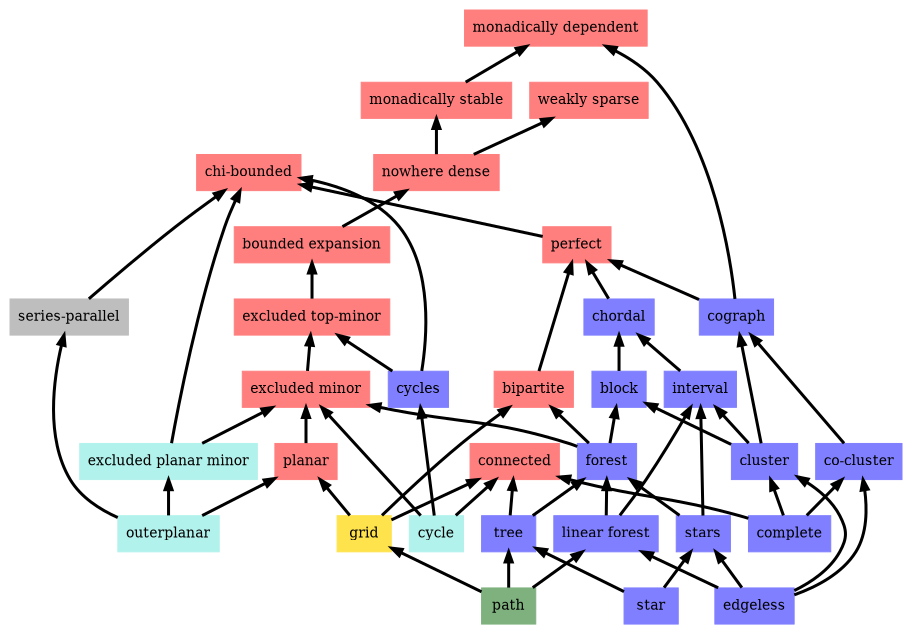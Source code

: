 digraph graph_property_inclusions_lfYXuK {
	node [color=lightblue2 style=filled]
	margin=0.04 size="6,6"
	rankdir = BT
	"n_Qme7wD" [label="weakly sparse" URL="/parameters/html/Qme7wD" color="#ff7f7f" shape=box]
	"n_JngPPm" [label="forest" URL="/parameters/html/JngPPm" color="#7f7fff" shape=box]
	"n_2iJr52" [label="cycles" URL="/parameters/html/2iJr52" color="#7f7fff" shape=box]
	"n_LsiBbX" [label="edgeless" URL="/parameters/html/LsiBbX" color="#7f7fff" shape=box]
	"n_RmssrZ" [label="perfect" URL="/parameters/html/RmssrZ" color="#ff7f7f" shape=box]
	"n_EhdXNA" [label="complete" URL="/parameters/html/EhdXNA" color="#7f7fff" shape=box]
	"n_5xOuoQ" [label="excluded minor" URL="/parameters/html/5xOuoQ" color="#ff7f7f" shape=box]
	"n_p5skoj" [label="interval" URL="/parameters/html/p5skoj" color="#7f7fff" shape=box]
	"n_WAU7vf" [label="cluster" URL="/parameters/html/WAU7vf" color="#7f7fff" shape=box]
	"n_dN1D3C" [label="monadically dependent" URL="/parameters/html/dN1D3C" color="#ff7f7f" shape=box]
	"n_KlMP0i" [label="connected" URL="/parameters/html/KlMP0i" color="#ff7f7f" shape=box]
	"n_CortlU" [label="star" URL="/parameters/html/CortlU" color="#7f7fff" shape=box]
	"n_Jb1we5" [label="chi-bounded" URL="/parameters/html/Jb1we5" color="#ff7f7f" shape=box]
	"n_0oCyaG" [label="outerplanar" URL="/parameters/html/0oCyaG" color="#b2f2ec" shape=box]
	"n_9Qd0Mx" [label="cograph" URL="/parameters/html/9Qd0Mx" color="#7f7fff" shape=box]
	"n_skQuFN" [label="linear forest" URL="/parameters/html/skQuFN" color="#7f7fff" shape=box]
	"n_eW1Gic" [label="series-parallel" URL="/parameters/html/eW1Gic" color="#bebebe" shape=box]
	"n_rJyICu" [label="tree" URL="/parameters/html/rJyICu" color="#7f7fff" shape=box]
	"n_Gt22Ik" [label="excluded planar minor" URL="/parameters/html/Gt22Ik" color="#b2f2ec" shape=box]
	"n_lfYXuK" [label="grid" URL="/parameters/html/lfYXuK" color="#ffe34c" shape=box]
	"n_cLHJkW" [label="bipartite" URL="/parameters/html/cLHJkW" color="#ff7f7f" shape=box]
	"n_jHXy6Y" [label="monadically stable" URL="/parameters/html/jHXy6Y" color="#ff7f7f" shape=box]
	"n_DhGqJM" [label="nowhere dense" URL="/parameters/html/DhGqJM" color="#ff7f7f" shape=box]
	"n_yOZQM5" [label="excluded top-minor" URL="/parameters/html/yOZQM5" color="#ff7f7f" shape=box]
	"n_ryPlqz" [label="path" URL="/parameters/html/ryPlqz" color="#7fb17f" shape=box]
	"n_lFz6Ci" [label="bounded expansion" URL="/parameters/html/lFz6Ci" color="#ff7f7f" shape=box]
	"n_loZ5LD" [label="planar" URL="/parameters/html/loZ5LD" color="#ff7f7f" shape=box]
	"n_Ti0asF" [label="cycle" URL="/parameters/html/Ti0asF" color="#b2f2ec" shape=box]
	"n_10JR3F" [label="stars" URL="/parameters/html/10JR3F" color="#7f7fff" shape=box]
	"n_7HR4uV" [label="co-cluster" URL="/parameters/html/7HR4uV" color="#7f7fff" shape=box]
	"n_Cv1PaJ" [label="chordal" URL="/parameters/html/Cv1PaJ" color="#7f7fff" shape=box]
	"n_QrxQsH" [label="block" URL="/parameters/html/QrxQsH" color="#7f7fff" shape=box]
	"n_Gt22Ik" -> "n_Jb1we5" [label="" decorate=true lblstyle="above, sloped" weight="100" penwidth="3.0"]
	"n_10JR3F" -> "n_p5skoj" [label="" decorate=true lblstyle="above, sloped" weight="100" penwidth="3.0"]
	"n_lfYXuK" -> "n_KlMP0i" [label="" decorate=true lblstyle="above, sloped" weight="100" penwidth="3.0"]
	"n_Gt22Ik" -> "n_5xOuoQ" [label="" decorate=true lblstyle="above, sloped" weight="100" penwidth="3.0"]
	"n_p5skoj" -> "n_Cv1PaJ" [label="" decorate=true lblstyle="above, sloped" weight="100" penwidth="3.0"]
	"n_ryPlqz" -> "n_lfYXuK" [label="" decorate=true lblstyle="above, sloped" weight="100" penwidth="3.0"]
	"n_lFz6Ci" -> "n_DhGqJM" [label="" decorate=true lblstyle="above, sloped" weight="100" penwidth="3.0"]
	"n_lfYXuK" -> "n_cLHJkW" [label="" decorate=true lblstyle="above, sloped" weight="100" penwidth="3.0"]
	"n_rJyICu" -> "n_JngPPm" [label="" decorate=true lblstyle="above, sloped" weight="100" penwidth="3.0"]
	"n_Ti0asF" -> "n_2iJr52" [label="" decorate=true lblstyle="above, sloped" weight="100" penwidth="3.0"]
	"n_9Qd0Mx" -> "n_dN1D3C" [label="" decorate=true lblstyle="above, sloped" weight="100" penwidth="3.0"]
	"n_WAU7vf" -> "n_p5skoj" [label="" decorate=true lblstyle="above, sloped" weight="100" penwidth="3.0"]
	"n_EhdXNA" -> "n_KlMP0i" [label="" decorate=true lblstyle="above, sloped" weight="100" penwidth="3.0"]
	"n_lfYXuK" -> "n_loZ5LD" [label="" decorate=true lblstyle="above, sloped" weight="100" penwidth="3.0"]
	"n_loZ5LD" -> "n_5xOuoQ" [label="" decorate=true lblstyle="above, sloped" weight="100" penwidth="3.0"]
	"n_skQuFN" -> "n_JngPPm" [label="" decorate=true lblstyle="above, sloped" weight="100" penwidth="3.0"]
	"n_Ti0asF" -> "n_KlMP0i" [label="" decorate=true lblstyle="above, sloped" weight="100" penwidth="3.0"]
	"n_WAU7vf" -> "n_QrxQsH" [label="" decorate=true lblstyle="above, sloped" weight="100" penwidth="3.0"]
	"n_LsiBbX" -> "n_WAU7vf" [label="" decorate=true lblstyle="above, sloped" weight="100" penwidth="3.0"]
	"n_ryPlqz" -> "n_rJyICu" [label="" decorate=true lblstyle="above, sloped" weight="100" penwidth="3.0"]
	"n_LsiBbX" -> "n_7HR4uV" [label="" decorate=true lblstyle="above, sloped" weight="100" penwidth="3.0"]
	"n_eW1Gic" -> "n_Jb1we5" [label="" decorate=true lblstyle="above, sloped" weight="100" penwidth="3.0"]
	"n_0oCyaG" -> "n_eW1Gic" [label="" decorate=true lblstyle="above, sloped" weight="100" penwidth="3.0"]
	"n_2iJr52" -> "n_yOZQM5" [label="" decorate=true lblstyle="above, sloped" weight="100" penwidth="3.0"]
	"n_rJyICu" -> "n_KlMP0i" [label="" decorate=true lblstyle="above, sloped" weight="100" penwidth="3.0"]
	"n_CortlU" -> "n_10JR3F" [label="" decorate=true lblstyle="above, sloped" weight="100" penwidth="3.0"]
	"n_7HR4uV" -> "n_9Qd0Mx" [label="" decorate=true lblstyle="above, sloped" weight="100" penwidth="3.0"]
	"n_JngPPm" -> "n_cLHJkW" [label="" decorate=true lblstyle="above, sloped" weight="100" penwidth="3.0"]
	"n_Ti0asF" -> "n_5xOuoQ" [label="" decorate=true lblstyle="above, sloped" weight="100" penwidth="3.0"]
	"n_Cv1PaJ" -> "n_RmssrZ" [label="" decorate=true lblstyle="above, sloped" weight="100" penwidth="3.0"]
	"n_cLHJkW" -> "n_RmssrZ" [label="" decorate=true lblstyle="above, sloped" weight="100" penwidth="3.0"]
	"n_0oCyaG" -> "n_Gt22Ik" [label="" decorate=true lblstyle="above, sloped" weight="100" penwidth="3.0"]
	"n_LsiBbX" -> "n_10JR3F" [label="" decorate=true lblstyle="above, sloped" weight="100" penwidth="3.0"]
	"n_jHXy6Y" -> "n_dN1D3C" [label="" decorate=true lblstyle="above, sloped" weight="100" penwidth="3.0"]
	"n_yOZQM5" -> "n_lFz6Ci" [label="" decorate=true lblstyle="above, sloped" weight="100" penwidth="3.0"]
	"n_2iJr52" -> "n_Jb1we5" [label="" decorate=true lblstyle="above, sloped" weight="100" penwidth="3.0"]
	"n_skQuFN" -> "n_p5skoj" [label="" decorate=true lblstyle="above, sloped" weight="100" penwidth="3.0"]
	"n_JngPPm" -> "n_QrxQsH" [label="" decorate=true lblstyle="above, sloped" weight="100" penwidth="3.0"]
	"n_WAU7vf" -> "n_9Qd0Mx" [label="" decorate=true lblstyle="above, sloped" weight="100" penwidth="3.0"]
	"n_LsiBbX" -> "n_skQuFN" [label="" decorate=true lblstyle="above, sloped" weight="100" penwidth="3.0"]
	"n_EhdXNA" -> "n_WAU7vf" [label="" decorate=true lblstyle="above, sloped" weight="100" penwidth="3.0"]
	"n_DhGqJM" -> "n_Qme7wD" [label="" decorate=true lblstyle="above, sloped" weight="100" penwidth="3.0"]
	"n_5xOuoQ" -> "n_yOZQM5" [label="" decorate=true lblstyle="above, sloped" weight="100" penwidth="3.0"]
	"n_EhdXNA" -> "n_7HR4uV" [label="" decorate=true lblstyle="above, sloped" weight="100" penwidth="3.0"]
	"n_ryPlqz" -> "n_skQuFN" [label="" decorate=true lblstyle="above, sloped" weight="100" penwidth="3.0"]
	"n_RmssrZ" -> "n_Jb1we5" [label="" decorate=true lblstyle="above, sloped" weight="100" penwidth="3.0"]
	"n_0oCyaG" -> "n_loZ5LD" [label="" decorate=true lblstyle="above, sloped" weight="100" penwidth="3.0"]
	"n_10JR3F" -> "n_JngPPm" [label="" decorate=true lblstyle="above, sloped" weight="100" penwidth="3.0"]
	"n_QrxQsH" -> "n_Cv1PaJ" [label="" decorate=true lblstyle="above, sloped" weight="100" penwidth="3.0"]
	"n_9Qd0Mx" -> "n_RmssrZ" [label="" decorate=true lblstyle="above, sloped" weight="100" penwidth="3.0"]
	"n_CortlU" -> "n_rJyICu" [label="" decorate=true lblstyle="above, sloped" weight="100" penwidth="3.0"]
	"n_JngPPm" -> "n_5xOuoQ" [label="" decorate=true lblstyle="above, sloped" weight="100" penwidth="3.0"]
	"n_DhGqJM" -> "n_jHXy6Y" [label="" decorate=true lblstyle="above, sloped" weight="100" penwidth="3.0"]
}
